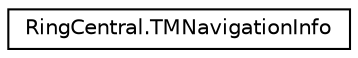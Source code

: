 digraph "Graphical Class Hierarchy"
{
 // LATEX_PDF_SIZE
  edge [fontname="Helvetica",fontsize="10",labelfontname="Helvetica",labelfontsize="10"];
  node [fontname="Helvetica",fontsize="10",shape=record];
  rankdir="LR";
  Node0 [label="RingCentral.TMNavigationInfo",height=0.2,width=0.4,color="black", fillcolor="white", style="filled",URL="$classRingCentral_1_1TMNavigationInfo.html",tooltip=" "];
}

